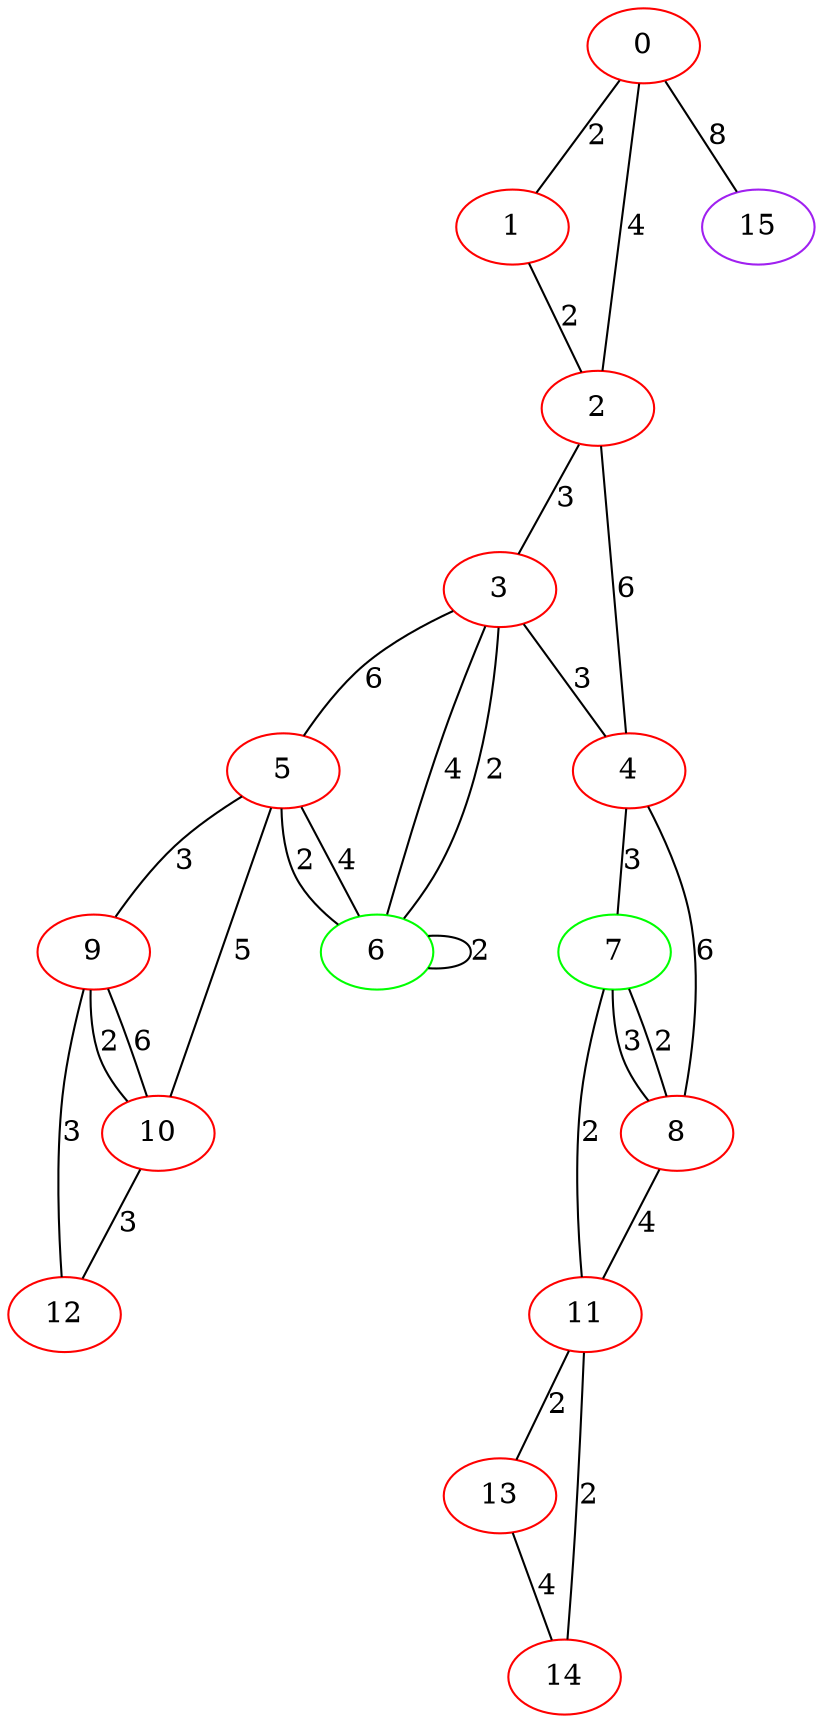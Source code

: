 graph "" {
0 [color=red, weight=1];
1 [color=red, weight=1];
2 [color=red, weight=1];
3 [color=red, weight=1];
4 [color=red, weight=1];
5 [color=red, weight=1];
6 [color=green, weight=2];
7 [color=green, weight=2];
8 [color=red, weight=1];
9 [color=red, weight=1];
10 [color=red, weight=1];
11 [color=red, weight=1];
12 [color=red, weight=1];
13 [color=red, weight=1];
14 [color=red, weight=1];
15 [color=purple, weight=4];
0 -- 1  [key=0, label=2];
0 -- 2  [key=0, label=4];
0 -- 15  [key=0, label=8];
1 -- 2  [key=0, label=2];
2 -- 3  [key=0, label=3];
2 -- 4  [key=0, label=6];
3 -- 4  [key=0, label=3];
3 -- 5  [key=0, label=6];
3 -- 6  [key=0, label=4];
3 -- 6  [key=1, label=2];
4 -- 8  [key=0, label=6];
4 -- 7  [key=0, label=3];
5 -- 9  [key=0, label=3];
5 -- 10  [key=0, label=5];
5 -- 6  [key=0, label=2];
5 -- 6  [key=1, label=4];
6 -- 6  [key=0, label=2];
7 -- 8  [key=0, label=3];
7 -- 8  [key=1, label=2];
7 -- 11  [key=0, label=2];
8 -- 11  [key=0, label=4];
9 -- 10  [key=0, label=6];
9 -- 10  [key=1, label=2];
9 -- 12  [key=0, label=3];
10 -- 12  [key=0, label=3];
11 -- 13  [key=0, label=2];
11 -- 14  [key=0, label=2];
13 -- 14  [key=0, label=4];
}
